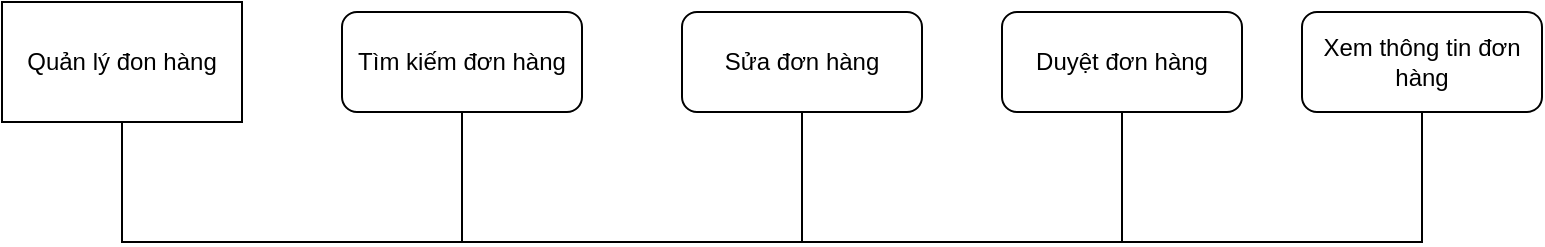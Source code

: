 <mxfile version="20.1.1" type="device"><diagram id="nOg61R6-R94tSd9UIh2l" name="Page-1"><mxGraphModel dx="1237" dy="636" grid="1" gridSize="10" guides="1" tooltips="1" connect="1" arrows="1" fold="1" page="1" pageScale="1" pageWidth="827" pageHeight="1169" math="0" shadow="0"><root><mxCell id="0"/><mxCell id="1" parent="0"/><mxCell id="p-qXRUgiOtCa9DJHI6cU-1" value="Quản lý đon hàng" style="rounded=0;whiteSpace=wrap;html=1;" vertex="1" parent="1"><mxGeometry x="80" y="150" width="120" height="60" as="geometry"/></mxCell><mxCell id="p-qXRUgiOtCa9DJHI6cU-15" value="Tìm kiếm đơn hàng" style="rounded=1;whiteSpace=wrap;html=1;" vertex="1" parent="1"><mxGeometry x="250" y="155" width="120" height="50" as="geometry"/></mxCell><mxCell id="p-qXRUgiOtCa9DJHI6cU-16" value="Xem thông tin đơn hàng" style="rounded=1;whiteSpace=wrap;html=1;" vertex="1" parent="1"><mxGeometry x="730" y="155" width="120" height="50" as="geometry"/></mxCell><mxCell id="p-qXRUgiOtCa9DJHI6cU-17" value="Duyệt đơn hàng" style="rounded=1;whiteSpace=wrap;html=1;" vertex="1" parent="1"><mxGeometry x="580" y="155" width="120" height="50" as="geometry"/></mxCell><mxCell id="p-qXRUgiOtCa9DJHI6cU-18" value="Sửa đơn hàng" style="rounded=1;whiteSpace=wrap;html=1;" vertex="1" parent="1"><mxGeometry x="420" y="155" width="120" height="50" as="geometry"/></mxCell><mxCell id="p-qXRUgiOtCa9DJHI6cU-20" value="" style="endArrow=none;html=1;rounded=0;edgeStyle=orthogonalEdgeStyle;exitX=0.5;exitY=1;exitDx=0;exitDy=0;entryX=0.5;entryY=1;entryDx=0;entryDy=0;" edge="1" parent="1" source="p-qXRUgiOtCa9DJHI6cU-1" target="p-qXRUgiOtCa9DJHI6cU-15"><mxGeometry width="50" height="50" relative="1" as="geometry"><mxPoint x="180" y="260" as="sourcePoint"/><mxPoint x="310" y="220" as="targetPoint"/><Array as="points"><mxPoint x="140" y="270"/><mxPoint x="310" y="270"/></Array></mxGeometry></mxCell><mxCell id="p-qXRUgiOtCa9DJHI6cU-23" value="" style="endArrow=none;html=1;rounded=0;edgeStyle=orthogonalEdgeStyle;exitX=0.5;exitY=1;exitDx=0;exitDy=0;entryX=0.5;entryY=1;entryDx=0;entryDy=0;" edge="1" parent="1" source="p-qXRUgiOtCa9DJHI6cU-1" target="p-qXRUgiOtCa9DJHI6cU-18"><mxGeometry width="50" height="50" relative="1" as="geometry"><mxPoint x="300.04" y="295" as="sourcePoint"/><mxPoint x="470.04" y="290" as="targetPoint"/><Array as="points"><mxPoint x="140" y="270"/><mxPoint x="480" y="270"/></Array></mxGeometry></mxCell><mxCell id="p-qXRUgiOtCa9DJHI6cU-24" value="" style="endArrow=none;html=1;rounded=0;edgeStyle=orthogonalEdgeStyle;exitX=0.5;exitY=1;exitDx=0;exitDy=0;entryX=0.5;entryY=1;entryDx=0;entryDy=0;" edge="1" parent="1" source="p-qXRUgiOtCa9DJHI6cU-1" target="p-qXRUgiOtCa9DJHI6cU-17"><mxGeometry width="50" height="50" relative="1" as="geometry"><mxPoint x="150" y="220" as="sourcePoint"/><mxPoint x="490" y="215" as="targetPoint"/><Array as="points"><mxPoint x="140" y="270"/><mxPoint x="640" y="270"/></Array></mxGeometry></mxCell><mxCell id="p-qXRUgiOtCa9DJHI6cU-25" value="" style="endArrow=none;html=1;rounded=0;edgeStyle=orthogonalEdgeStyle;exitX=0.5;exitY=1;exitDx=0;exitDy=0;entryX=0.5;entryY=1;entryDx=0;entryDy=0;" edge="1" parent="1" source="p-qXRUgiOtCa9DJHI6cU-1" target="p-qXRUgiOtCa9DJHI6cU-16"><mxGeometry width="50" height="50" relative="1" as="geometry"><mxPoint x="290" y="215" as="sourcePoint"/><mxPoint x="790" y="210" as="targetPoint"/><Array as="points"><mxPoint x="140" y="270"/><mxPoint x="790" y="270"/></Array></mxGeometry></mxCell></root></mxGraphModel></diagram></mxfile>
